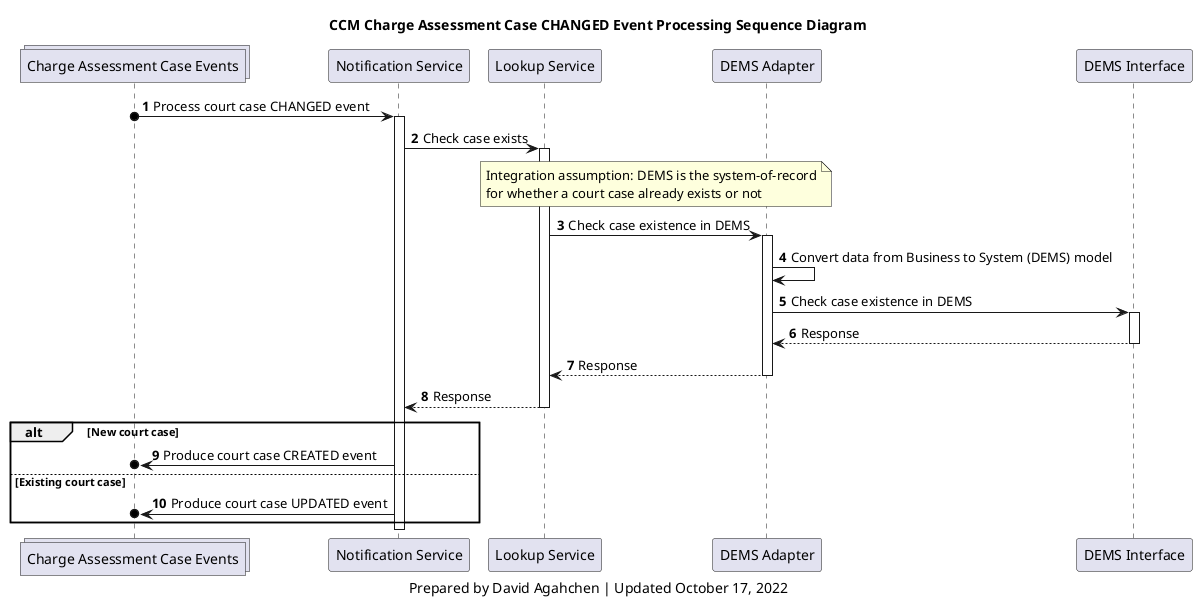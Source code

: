 @startuml
'hide footbox

collections charge_assessment_cases_topic as "Charge Assessment Case Events"
participant notification_service as "Notification Service"
participant lookup_service as "Lookup Service"
participant d_adapter as "DEMS Adapter"
participant d_interface as "DEMS Interface"

title
CCM Charge Assessment Case CHANGED Event Processing Sequence Diagram
end title

autonumber

charge_assessment_cases_topic o-> notification_service: Process court case CHANGED event
activate notification_service
notification_service -> lookup_service: Check case exists
activate lookup_service
note over lookup_service, d_adapter
Integration assumption: DEMS is the system-of-record
for whether a court case already exists or not
end note
lookup_service -> d_adapter: Check case existence in DEMS
activate d_adapter
d_adapter -> d_adapter: Convert data from Business to System (DEMS) model
d_adapter -> d_interface: Check case existence in DEMS
activate d_interface
d_interface --> d_adapter: Response
deactivate d_interface
d_adapter --> lookup_service: Response
deactivate d_adapter
lookup_service --> notification_service: Response
deactivate lookup_service
alt New court case
    notification_service ->o charge_assessment_cases_topic: Produce court case CREATED event
else Existing court case
    notification_service ->o charge_assessment_cases_topic: Produce court case UPDATED event
end
deactivate notification_service

caption
Prepared by David Agahchen | Updated October 17, 2022
end caption
@enduml